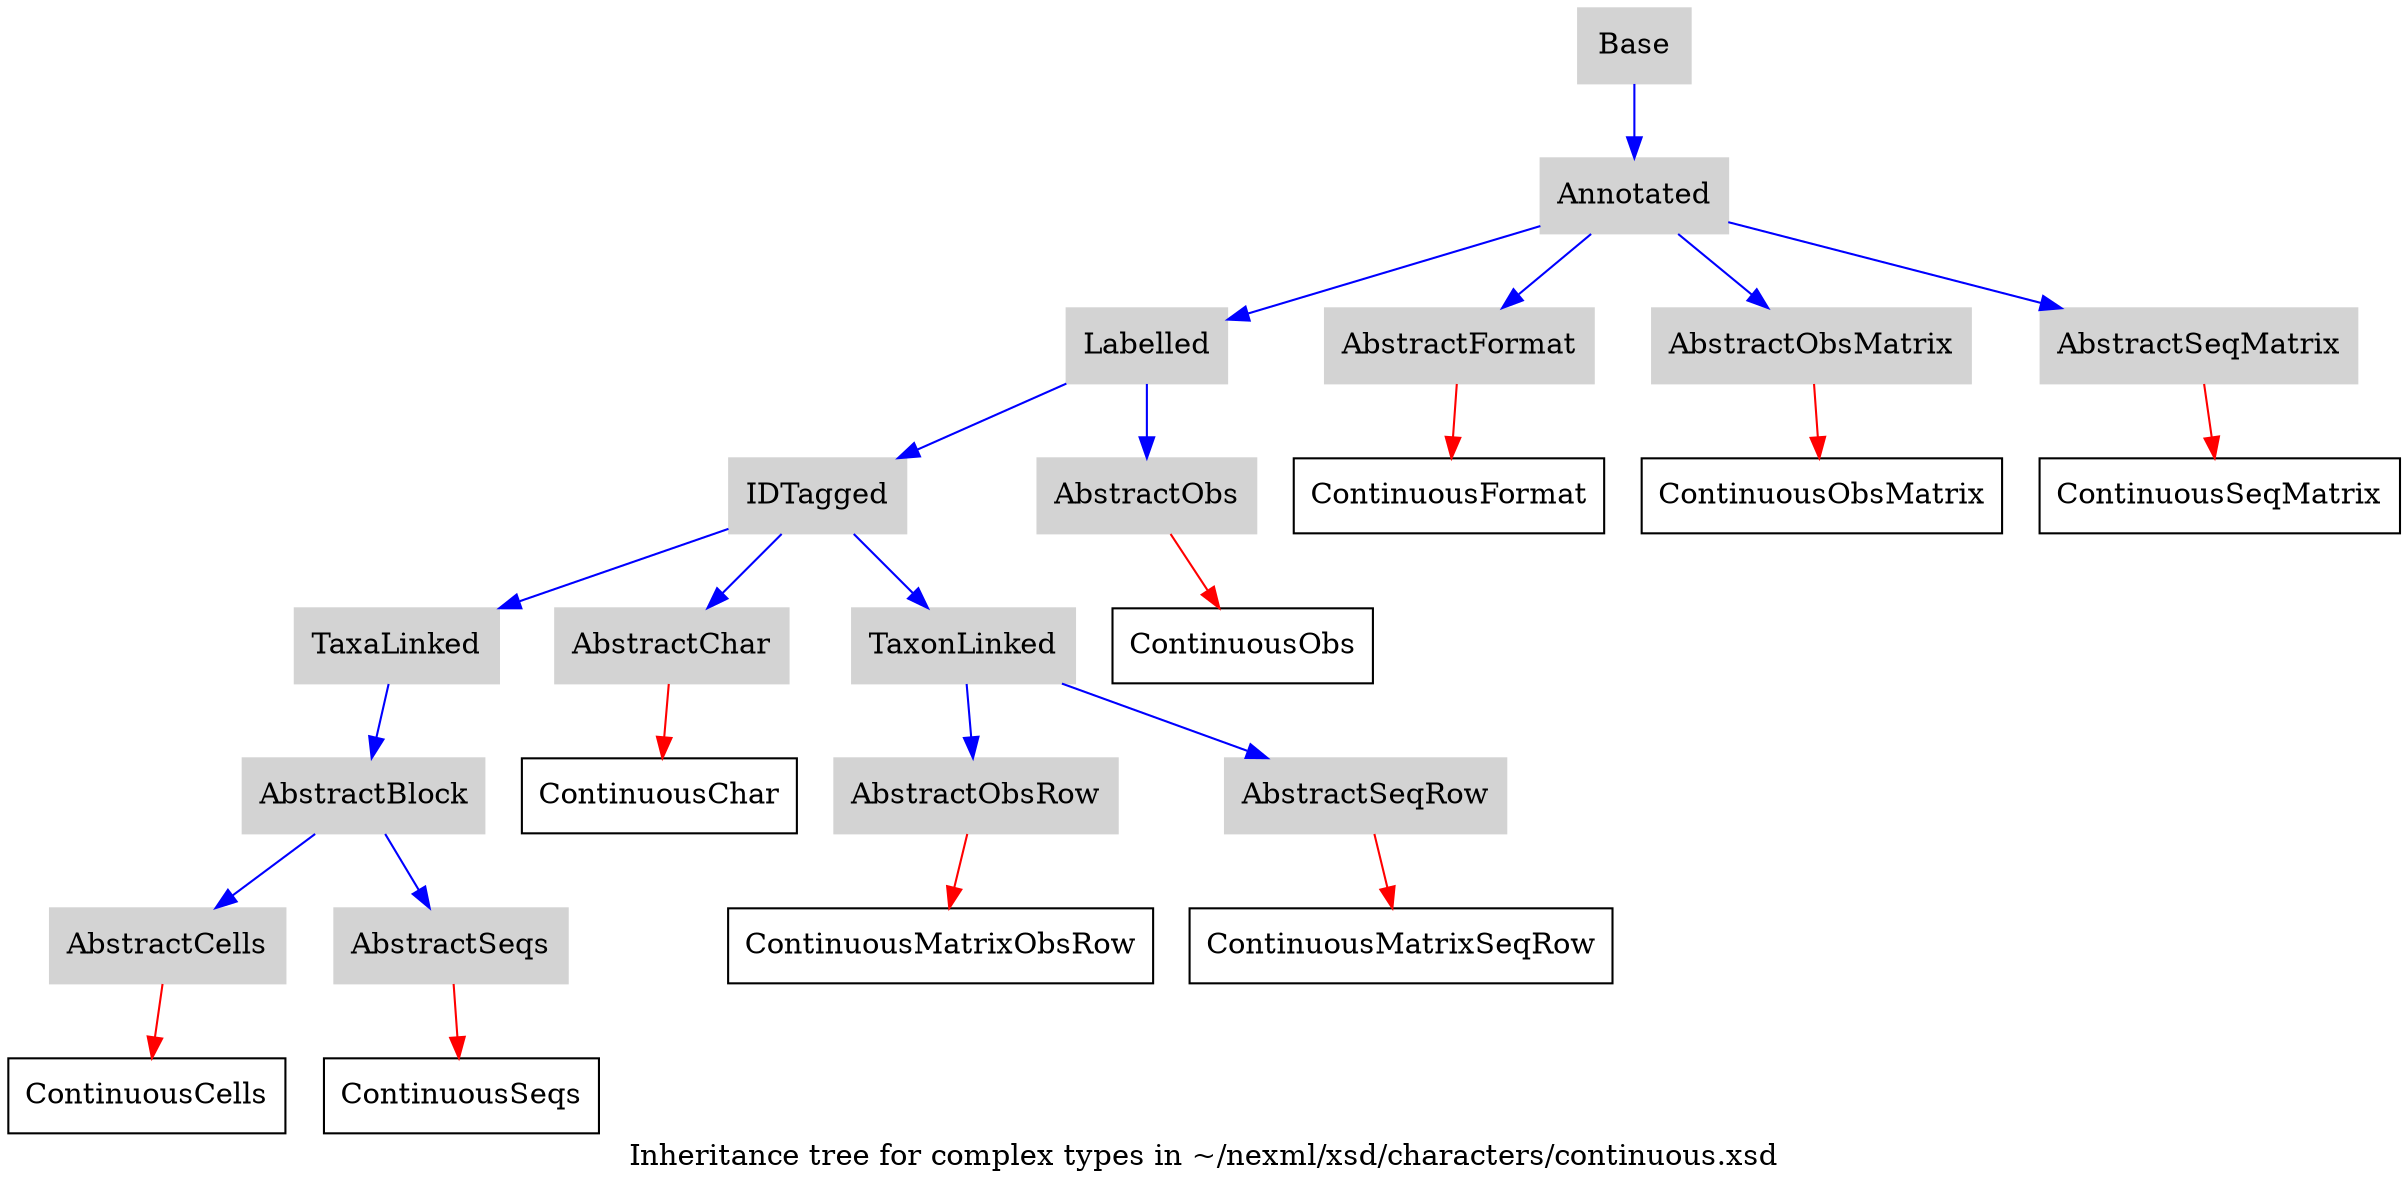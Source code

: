 /*
    this graphviz graph documents the nexml inheritance tree
    from /Users/priyam/nexml/nexml.github.io/nexml/xsd/characters/continuous.xsd upwards. Graph generated on Tue Sep 23 12:49:34 2014    from template: $Id$    
*/
digraph inheritance {
    label="Inheritance tree for complex types in ~/nexml/xsd/characters/continuous.xsd";
                                                                ContinuousCells [URL="/doc/schema-1/characters/continuous/#ContinuousCells",shape=box];        
                                                                        AbstractCells -> ContinuousCells [color=red];
                                                                                AbstractCells [URL="/doc/schema-1/characters/abstractcharacters/#AbstractCells",shape=box,color=lightgrey,style=filled];
                                                                                AbstractBlock -> AbstractCells [color=blue];
                                                                                AbstractBlock [URL="/doc/schema-1/characters/abstractcharacters/#AbstractBlock",shape=box,color=lightgrey,style=filled];
                                                                                TaxaLinked -> AbstractBlock [color=blue];
                                                                                TaxaLinked [URL="/doc/schema-1/abstract/#TaxaLinked",shape=box,color=lightgrey,style=filled];
                                                                                IDTagged -> TaxaLinked [color=blue];
                                                                                IDTagged [URL="/doc/schema-1/abstract/#IDTagged",shape=box,color=lightgrey,style=filled];
                                                                                Labelled -> IDTagged [color=blue];
                                                                                Labelled [URL="/doc/schema-1/abstract/#Labelled",shape=box,color=lightgrey,style=filled];
                                                                                Annotated -> Labelled [color=blue];
                                                                                Annotated [URL="/doc/schema-1/abstract/#Annotated",shape=box,color=lightgrey,style=filled];
                                                                                Base -> Annotated [color=blue];
                                                                                Base [URL="/doc/schema-1/meta/annotations/#Base",shape=box,color=lightgrey,style=filled];
                                                                                                                ContinuousChar [URL="/doc/schema-1/characters/continuous/#ContinuousChar",shape=box];        
                                                                        AbstractChar -> ContinuousChar [color=red];
                                                                                AbstractChar [URL="/doc/schema-1/characters/abstractcharacters/#AbstractChar",shape=box,color=lightgrey,style=filled];
                                                                                IDTagged -> AbstractChar [color=blue];
                                                                                                                                                                                                                                                                                                                                                                                                                                    ContinuousFormat [URL="/doc/schema-1/characters/continuous/#ContinuousFormat",shape=box];        
                                                                        AbstractFormat -> ContinuousFormat [color=red];
                                                                                AbstractFormat [URL="/doc/schema-1/characters/abstractcharacters/#AbstractFormat",shape=box,color=lightgrey,style=filled];
                                                                                Annotated -> AbstractFormat [color=blue];
                                                                                                                                                                                                                                            ContinuousMatrixObsRow [URL="/doc/schema-1/characters/continuous/#ContinuousMatrixObsRow",shape=box];        
                                                                        AbstractObsRow -> ContinuousMatrixObsRow [color=red];
                                                                                AbstractObsRow [URL="/doc/schema-1/characters/abstractcharacters/#AbstractObsRow",shape=box,color=lightgrey,style=filled];
                                                                                TaxonLinked -> AbstractObsRow [color=blue];
                                                                                TaxonLinked [URL="/doc/schema-1/abstract/#TaxonLinked",shape=box,color=lightgrey,style=filled];
                                                                                IDTagged -> TaxonLinked [color=blue];
                                                                                                                                                                                                                                                                                                                                                                                                                                    ContinuousMatrixSeqRow [URL="/doc/schema-1/characters/continuous/#ContinuousMatrixSeqRow",shape=box];        
                                                                        AbstractSeqRow -> ContinuousMatrixSeqRow [color=red];
                                                                                AbstractSeqRow [URL="/doc/schema-1/characters/abstractcharacters/#AbstractSeqRow",shape=box,color=lightgrey,style=filled];
                                                                                TaxonLinked -> AbstractSeqRow [color=blue];
                                                                                                                                                                                                                                                                                                                                                                                                                                                                                                                                ContinuousObs [URL="/doc/schema-1/characters/continuous/#ContinuousObs",shape=box];        
                                                                        AbstractObs -> ContinuousObs [color=red];
                                                                                AbstractObs [URL="/doc/schema-1/characters/abstractcharacters/#AbstractObs",shape=box,color=lightgrey,style=filled];
                                                                                Labelled -> AbstractObs [color=blue];
                                                                                                                                                                                                                                                                                                                                        ContinuousObsMatrix [URL="/doc/schema-1/characters/continuous/#ContinuousObsMatrix",shape=box];        
                                                                        AbstractObsMatrix -> ContinuousObsMatrix [color=red];
                                                                                AbstractObsMatrix [URL="/doc/schema-1/characters/abstractcharacters/#AbstractObsMatrix",shape=box,color=lightgrey,style=filled];
                                                                                Annotated -> AbstractObsMatrix [color=blue];
                                                                                                                                                                                                                                            ContinuousSeqMatrix [URL="/doc/schema-1/characters/continuous/#ContinuousSeqMatrix",shape=box];        
                                                                        AbstractSeqMatrix -> ContinuousSeqMatrix [color=red];
                                                                                AbstractSeqMatrix [URL="/doc/schema-1/characters/abstractcharacters/#AbstractSeqMatrix",shape=box,color=lightgrey,style=filled];
                                                                                Annotated -> AbstractSeqMatrix [color=blue];
                                                                                                                                                                                                                                            ContinuousSeqs [URL="/doc/schema-1/characters/continuous/#ContinuousSeqs",shape=box];        
                                                                        AbstractSeqs -> ContinuousSeqs [color=red];
                                                                                AbstractSeqs [URL="/doc/schema-1/characters/abstractcharacters/#AbstractSeqs",shape=box,color=lightgrey,style=filled];
                                                                                AbstractBlock -> AbstractSeqs [color=blue];
                                                                                                                                                                                                                                                                                                                                                                                                                                                                                                                                                                        }



